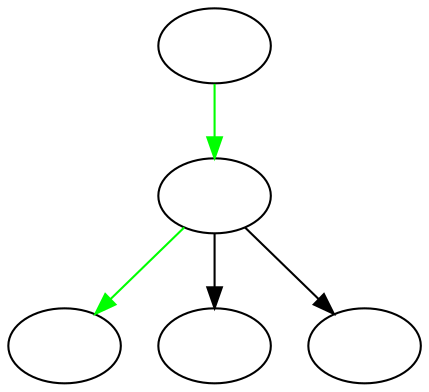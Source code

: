 digraph removal {
	a [label = ""]
	b [label = ""]
	c [label = ""]
	d [label = ""]
	e [label = ""]

	edge [color=green]
	a -> b
	b -> c
	edge [color=black]
	b -> d
	b -> e
}